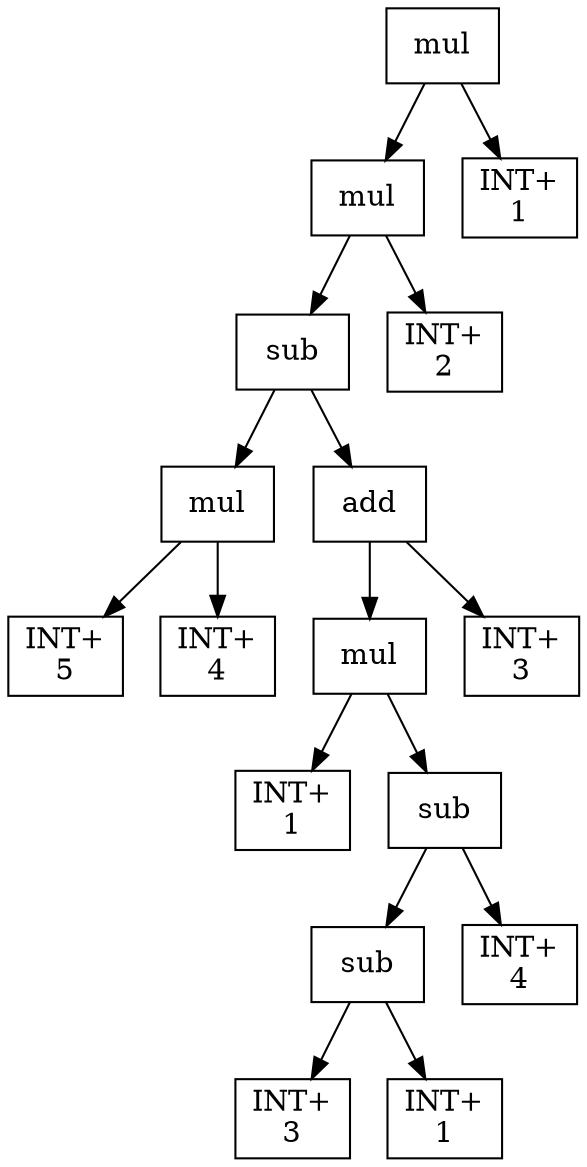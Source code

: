 digraph expr {
  node [shape=box];
  n1 [label="mul"];
  n2 [label="mul"];
  n3 [label="sub"];
  n4 [label="mul"];
  n5 [label="INT+\n5"];
  n6 [label="INT+\n4"];
  n4 -> n5;
  n4 -> n6;
  n7 [label="add"];
  n8 [label="mul"];
  n9 [label="INT+\n1"];
  n10 [label="sub"];
  n11 [label="sub"];
  n12 [label="INT+\n3"];
  n13 [label="INT+\n1"];
  n11 -> n12;
  n11 -> n13;
  n14 [label="INT+\n4"];
  n10 -> n11;
  n10 -> n14;
  n8 -> n9;
  n8 -> n10;
  n15 [label="INT+\n3"];
  n7 -> n8;
  n7 -> n15;
  n3 -> n4;
  n3 -> n7;
  n16 [label="INT+\n2"];
  n2 -> n3;
  n2 -> n16;
  n17 [label="INT+\n1"];
  n1 -> n2;
  n1 -> n17;
}